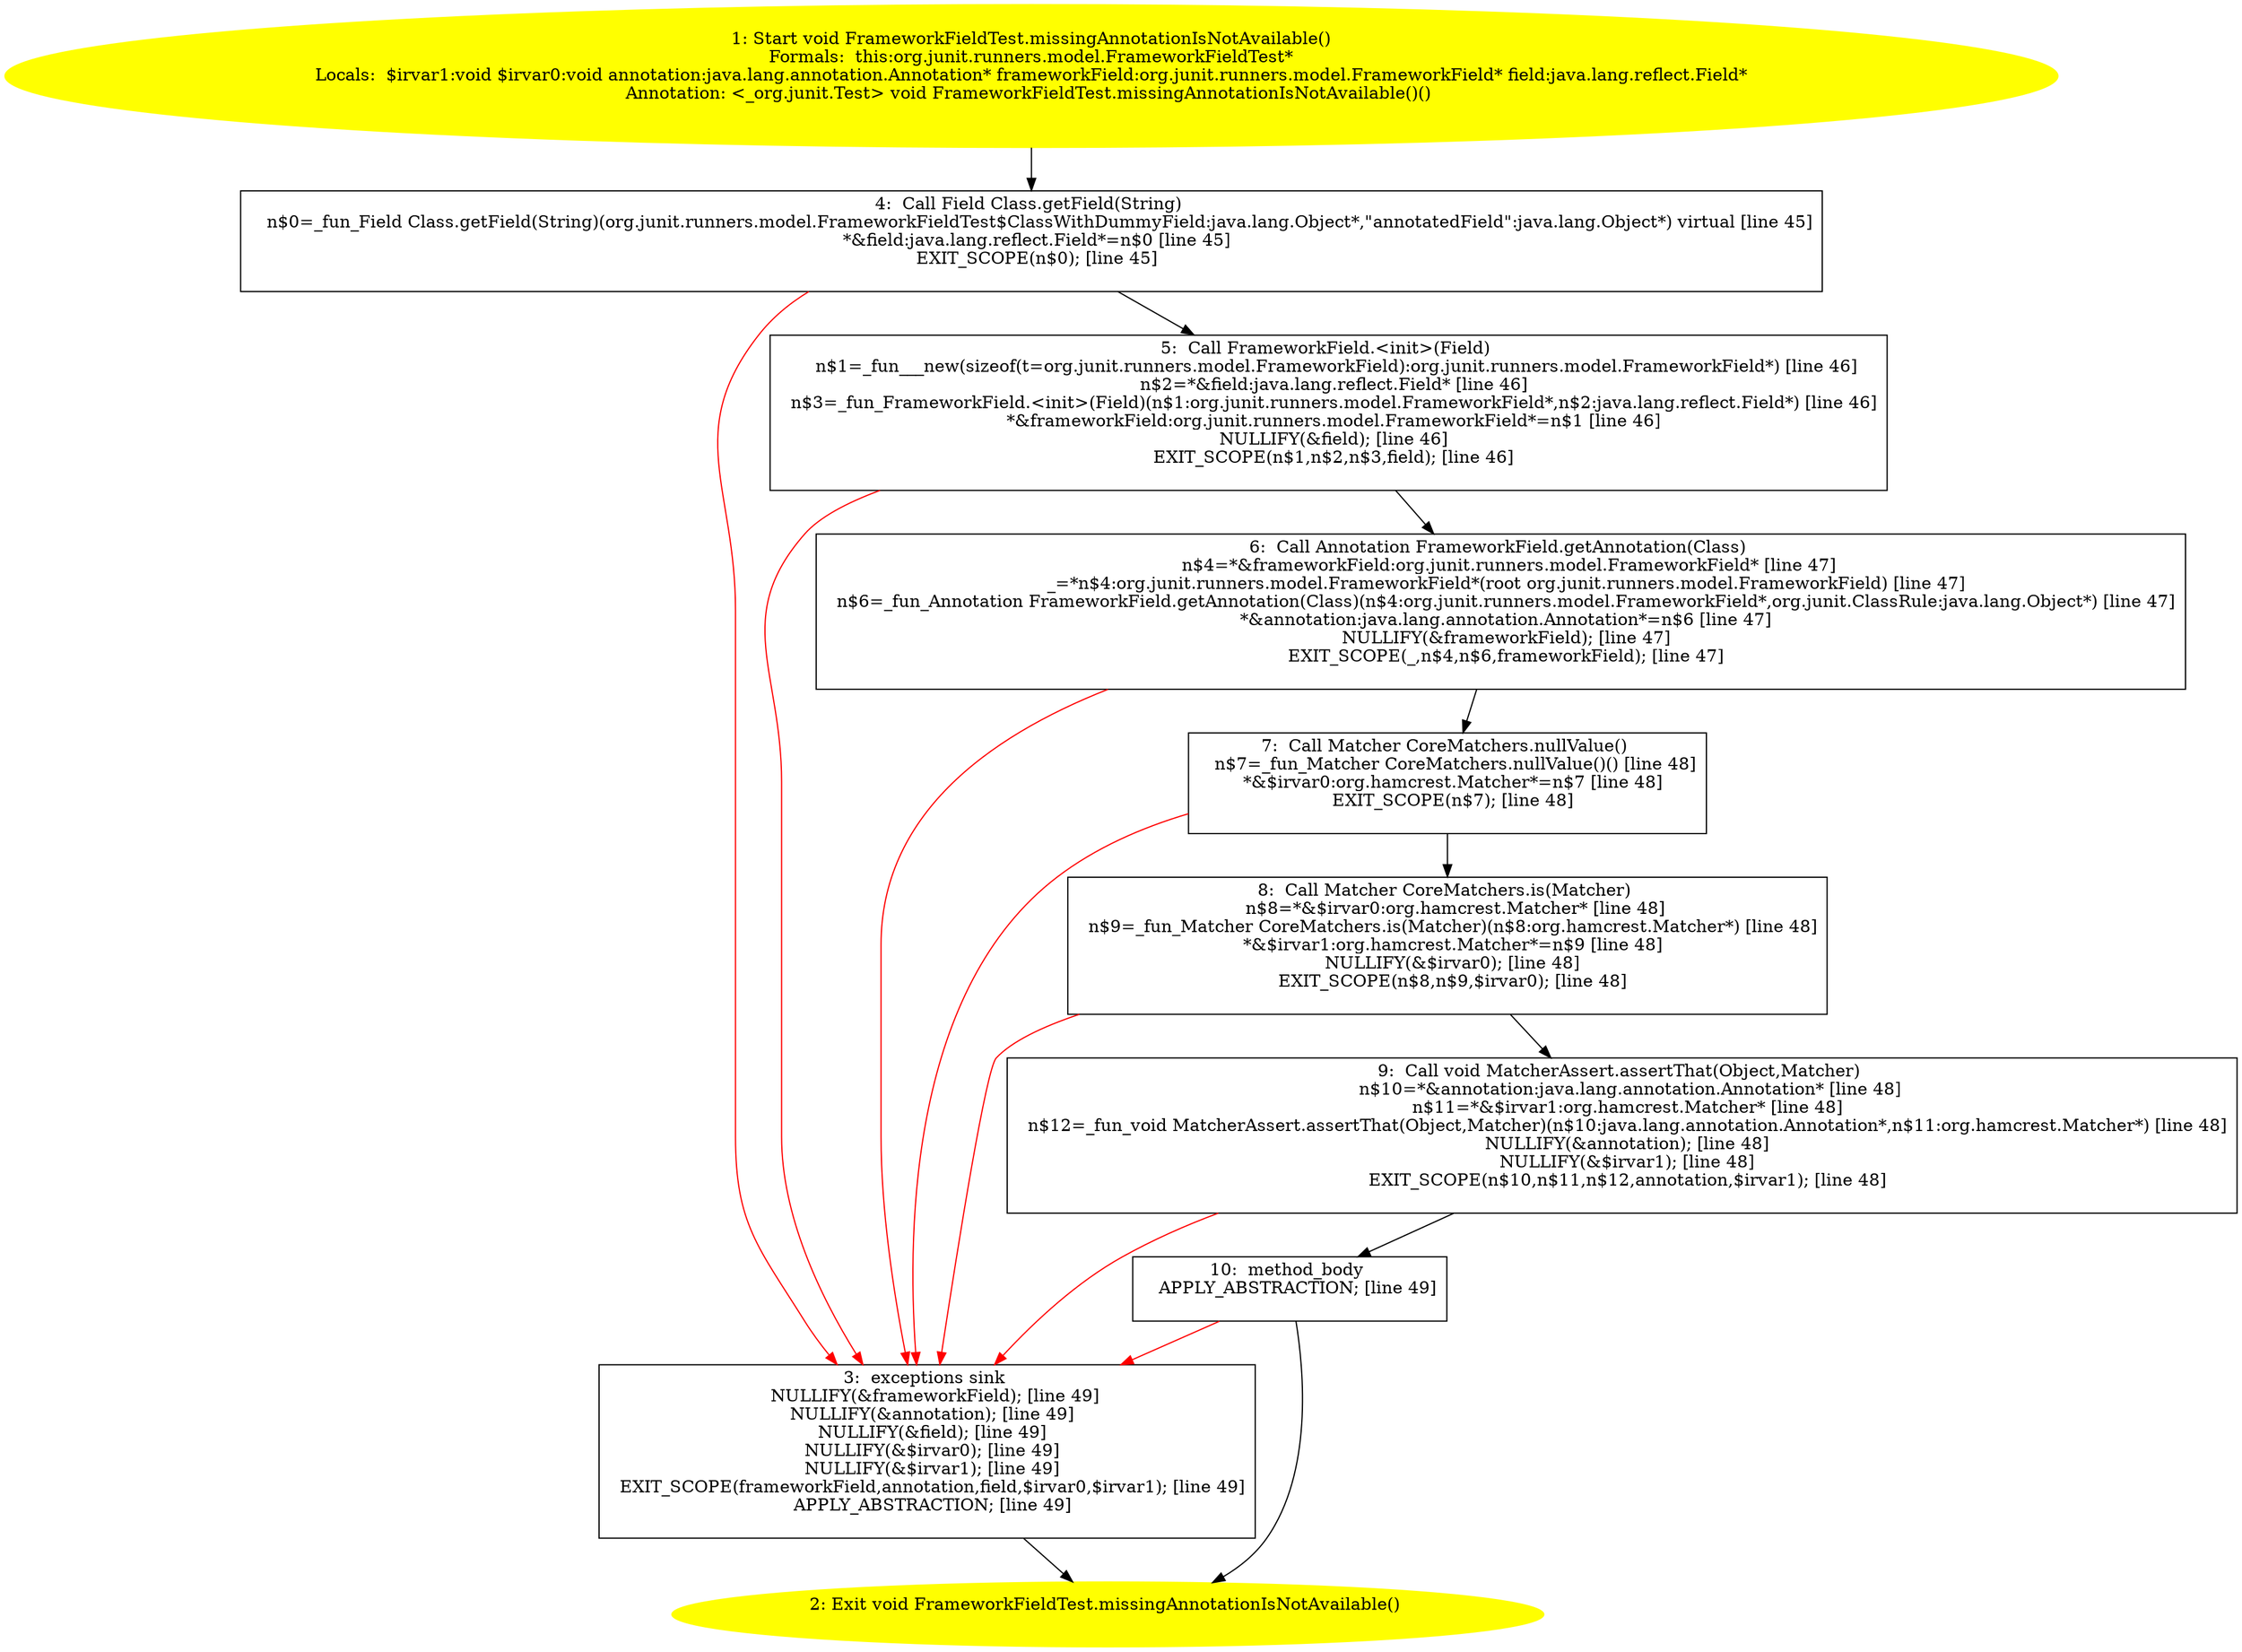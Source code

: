 /* @generated */
digraph cfg {
"org.junit.runners.model.FrameworkFieldTest.missingAnnotationIsNotAvailable():void.e015856c7a7cf959c4f14cec9a291514_1" [label="1: Start void FrameworkFieldTest.missingAnnotationIsNotAvailable()\nFormals:  this:org.junit.runners.model.FrameworkFieldTest*\nLocals:  $irvar1:void $irvar0:void annotation:java.lang.annotation.Annotation* frameworkField:org.junit.runners.model.FrameworkField* field:java.lang.reflect.Field*\nAnnotation: <_org.junit.Test> void FrameworkFieldTest.missingAnnotationIsNotAvailable()() \n  " color=yellow style=filled]
	

	 "org.junit.runners.model.FrameworkFieldTest.missingAnnotationIsNotAvailable():void.e015856c7a7cf959c4f14cec9a291514_1" -> "org.junit.runners.model.FrameworkFieldTest.missingAnnotationIsNotAvailable():void.e015856c7a7cf959c4f14cec9a291514_4" ;
"org.junit.runners.model.FrameworkFieldTest.missingAnnotationIsNotAvailable():void.e015856c7a7cf959c4f14cec9a291514_2" [label="2: Exit void FrameworkFieldTest.missingAnnotationIsNotAvailable() \n  " color=yellow style=filled]
	

"org.junit.runners.model.FrameworkFieldTest.missingAnnotationIsNotAvailable():void.e015856c7a7cf959c4f14cec9a291514_3" [label="3:  exceptions sink \n   NULLIFY(&frameworkField); [line 49]\n  NULLIFY(&annotation); [line 49]\n  NULLIFY(&field); [line 49]\n  NULLIFY(&$irvar0); [line 49]\n  NULLIFY(&$irvar1); [line 49]\n  EXIT_SCOPE(frameworkField,annotation,field,$irvar0,$irvar1); [line 49]\n  APPLY_ABSTRACTION; [line 49]\n " shape="box"]
	

	 "org.junit.runners.model.FrameworkFieldTest.missingAnnotationIsNotAvailable():void.e015856c7a7cf959c4f14cec9a291514_3" -> "org.junit.runners.model.FrameworkFieldTest.missingAnnotationIsNotAvailable():void.e015856c7a7cf959c4f14cec9a291514_2" ;
"org.junit.runners.model.FrameworkFieldTest.missingAnnotationIsNotAvailable():void.e015856c7a7cf959c4f14cec9a291514_4" [label="4:  Call Field Class.getField(String) \n   n$0=_fun_Field Class.getField(String)(org.junit.runners.model.FrameworkFieldTest$ClassWithDummyField:java.lang.Object*,\"annotatedField\":java.lang.Object*) virtual [line 45]\n  *&field:java.lang.reflect.Field*=n$0 [line 45]\n  EXIT_SCOPE(n$0); [line 45]\n " shape="box"]
	

	 "org.junit.runners.model.FrameworkFieldTest.missingAnnotationIsNotAvailable():void.e015856c7a7cf959c4f14cec9a291514_4" -> "org.junit.runners.model.FrameworkFieldTest.missingAnnotationIsNotAvailable():void.e015856c7a7cf959c4f14cec9a291514_5" ;
	 "org.junit.runners.model.FrameworkFieldTest.missingAnnotationIsNotAvailable():void.e015856c7a7cf959c4f14cec9a291514_4" -> "org.junit.runners.model.FrameworkFieldTest.missingAnnotationIsNotAvailable():void.e015856c7a7cf959c4f14cec9a291514_3" [color="red" ];
"org.junit.runners.model.FrameworkFieldTest.missingAnnotationIsNotAvailable():void.e015856c7a7cf959c4f14cec9a291514_5" [label="5:  Call FrameworkField.<init>(Field) \n   n$1=_fun___new(sizeof(t=org.junit.runners.model.FrameworkField):org.junit.runners.model.FrameworkField*) [line 46]\n  n$2=*&field:java.lang.reflect.Field* [line 46]\n  n$3=_fun_FrameworkField.<init>(Field)(n$1:org.junit.runners.model.FrameworkField*,n$2:java.lang.reflect.Field*) [line 46]\n  *&frameworkField:org.junit.runners.model.FrameworkField*=n$1 [line 46]\n  NULLIFY(&field); [line 46]\n  EXIT_SCOPE(n$1,n$2,n$3,field); [line 46]\n " shape="box"]
	

	 "org.junit.runners.model.FrameworkFieldTest.missingAnnotationIsNotAvailable():void.e015856c7a7cf959c4f14cec9a291514_5" -> "org.junit.runners.model.FrameworkFieldTest.missingAnnotationIsNotAvailable():void.e015856c7a7cf959c4f14cec9a291514_6" ;
	 "org.junit.runners.model.FrameworkFieldTest.missingAnnotationIsNotAvailable():void.e015856c7a7cf959c4f14cec9a291514_5" -> "org.junit.runners.model.FrameworkFieldTest.missingAnnotationIsNotAvailable():void.e015856c7a7cf959c4f14cec9a291514_3" [color="red" ];
"org.junit.runners.model.FrameworkFieldTest.missingAnnotationIsNotAvailable():void.e015856c7a7cf959c4f14cec9a291514_6" [label="6:  Call Annotation FrameworkField.getAnnotation(Class) \n   n$4=*&frameworkField:org.junit.runners.model.FrameworkField* [line 47]\n  _=*n$4:org.junit.runners.model.FrameworkField*(root org.junit.runners.model.FrameworkField) [line 47]\n  n$6=_fun_Annotation FrameworkField.getAnnotation(Class)(n$4:org.junit.runners.model.FrameworkField*,org.junit.ClassRule:java.lang.Object*) [line 47]\n  *&annotation:java.lang.annotation.Annotation*=n$6 [line 47]\n  NULLIFY(&frameworkField); [line 47]\n  EXIT_SCOPE(_,n$4,n$6,frameworkField); [line 47]\n " shape="box"]
	

	 "org.junit.runners.model.FrameworkFieldTest.missingAnnotationIsNotAvailable():void.e015856c7a7cf959c4f14cec9a291514_6" -> "org.junit.runners.model.FrameworkFieldTest.missingAnnotationIsNotAvailable():void.e015856c7a7cf959c4f14cec9a291514_7" ;
	 "org.junit.runners.model.FrameworkFieldTest.missingAnnotationIsNotAvailable():void.e015856c7a7cf959c4f14cec9a291514_6" -> "org.junit.runners.model.FrameworkFieldTest.missingAnnotationIsNotAvailable():void.e015856c7a7cf959c4f14cec9a291514_3" [color="red" ];
"org.junit.runners.model.FrameworkFieldTest.missingAnnotationIsNotAvailable():void.e015856c7a7cf959c4f14cec9a291514_7" [label="7:  Call Matcher CoreMatchers.nullValue() \n   n$7=_fun_Matcher CoreMatchers.nullValue()() [line 48]\n  *&$irvar0:org.hamcrest.Matcher*=n$7 [line 48]\n  EXIT_SCOPE(n$7); [line 48]\n " shape="box"]
	

	 "org.junit.runners.model.FrameworkFieldTest.missingAnnotationIsNotAvailable():void.e015856c7a7cf959c4f14cec9a291514_7" -> "org.junit.runners.model.FrameworkFieldTest.missingAnnotationIsNotAvailable():void.e015856c7a7cf959c4f14cec9a291514_8" ;
	 "org.junit.runners.model.FrameworkFieldTest.missingAnnotationIsNotAvailable():void.e015856c7a7cf959c4f14cec9a291514_7" -> "org.junit.runners.model.FrameworkFieldTest.missingAnnotationIsNotAvailable():void.e015856c7a7cf959c4f14cec9a291514_3" [color="red" ];
"org.junit.runners.model.FrameworkFieldTest.missingAnnotationIsNotAvailable():void.e015856c7a7cf959c4f14cec9a291514_8" [label="8:  Call Matcher CoreMatchers.is(Matcher) \n   n$8=*&$irvar0:org.hamcrest.Matcher* [line 48]\n  n$9=_fun_Matcher CoreMatchers.is(Matcher)(n$8:org.hamcrest.Matcher*) [line 48]\n  *&$irvar1:org.hamcrest.Matcher*=n$9 [line 48]\n  NULLIFY(&$irvar0); [line 48]\n  EXIT_SCOPE(n$8,n$9,$irvar0); [line 48]\n " shape="box"]
	

	 "org.junit.runners.model.FrameworkFieldTest.missingAnnotationIsNotAvailable():void.e015856c7a7cf959c4f14cec9a291514_8" -> "org.junit.runners.model.FrameworkFieldTest.missingAnnotationIsNotAvailable():void.e015856c7a7cf959c4f14cec9a291514_9" ;
	 "org.junit.runners.model.FrameworkFieldTest.missingAnnotationIsNotAvailable():void.e015856c7a7cf959c4f14cec9a291514_8" -> "org.junit.runners.model.FrameworkFieldTest.missingAnnotationIsNotAvailable():void.e015856c7a7cf959c4f14cec9a291514_3" [color="red" ];
"org.junit.runners.model.FrameworkFieldTest.missingAnnotationIsNotAvailable():void.e015856c7a7cf959c4f14cec9a291514_9" [label="9:  Call void MatcherAssert.assertThat(Object,Matcher) \n   n$10=*&annotation:java.lang.annotation.Annotation* [line 48]\n  n$11=*&$irvar1:org.hamcrest.Matcher* [line 48]\n  n$12=_fun_void MatcherAssert.assertThat(Object,Matcher)(n$10:java.lang.annotation.Annotation*,n$11:org.hamcrest.Matcher*) [line 48]\n  NULLIFY(&annotation); [line 48]\n  NULLIFY(&$irvar1); [line 48]\n  EXIT_SCOPE(n$10,n$11,n$12,annotation,$irvar1); [line 48]\n " shape="box"]
	

	 "org.junit.runners.model.FrameworkFieldTest.missingAnnotationIsNotAvailable():void.e015856c7a7cf959c4f14cec9a291514_9" -> "org.junit.runners.model.FrameworkFieldTest.missingAnnotationIsNotAvailable():void.e015856c7a7cf959c4f14cec9a291514_10" ;
	 "org.junit.runners.model.FrameworkFieldTest.missingAnnotationIsNotAvailable():void.e015856c7a7cf959c4f14cec9a291514_9" -> "org.junit.runners.model.FrameworkFieldTest.missingAnnotationIsNotAvailable():void.e015856c7a7cf959c4f14cec9a291514_3" [color="red" ];
"org.junit.runners.model.FrameworkFieldTest.missingAnnotationIsNotAvailable():void.e015856c7a7cf959c4f14cec9a291514_10" [label="10:  method_body \n   APPLY_ABSTRACTION; [line 49]\n " shape="box"]
	

	 "org.junit.runners.model.FrameworkFieldTest.missingAnnotationIsNotAvailable():void.e015856c7a7cf959c4f14cec9a291514_10" -> "org.junit.runners.model.FrameworkFieldTest.missingAnnotationIsNotAvailable():void.e015856c7a7cf959c4f14cec9a291514_2" ;
	 "org.junit.runners.model.FrameworkFieldTest.missingAnnotationIsNotAvailable():void.e015856c7a7cf959c4f14cec9a291514_10" -> "org.junit.runners.model.FrameworkFieldTest.missingAnnotationIsNotAvailable():void.e015856c7a7cf959c4f14cec9a291514_3" [color="red" ];
}
